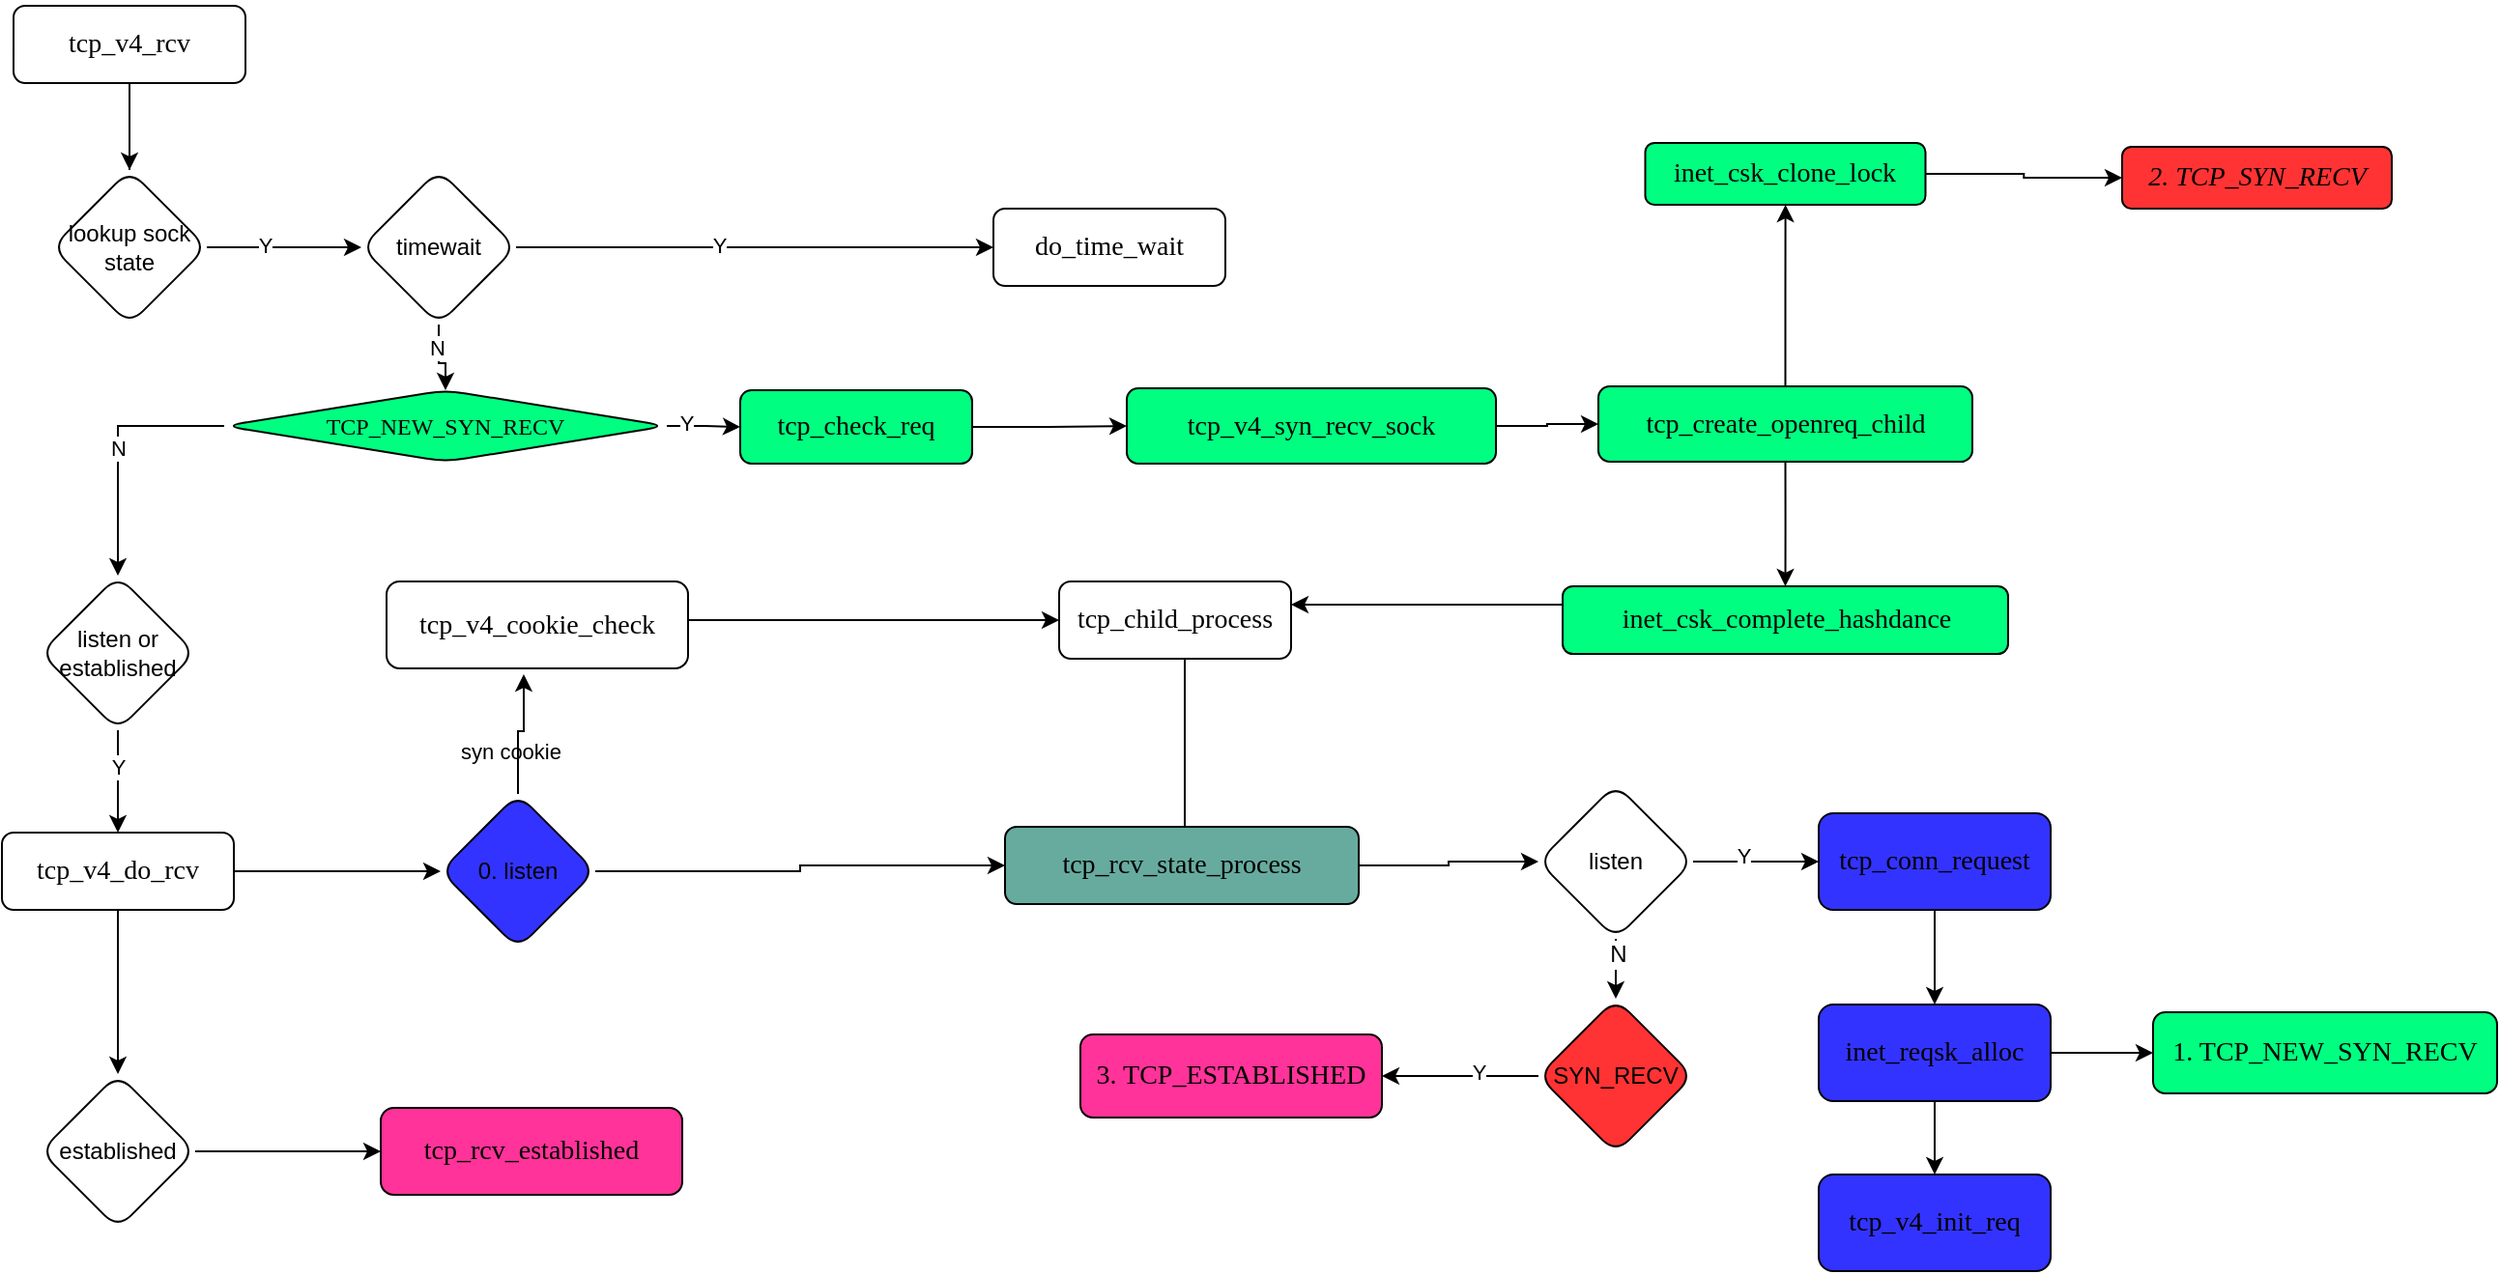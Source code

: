 <mxfile version="15.9.6" type="github">
  <diagram id="C5RBs43oDa-KdzZeNtuy" name="Page-1">
    <mxGraphModel dx="1391" dy="657" grid="0" gridSize="10" guides="1" tooltips="1" connect="1" arrows="1" fold="1" page="0" pageScale="1" pageWidth="827" pageHeight="1169" background="#FFFFFF" math="0" shadow="0">
      <root>
        <mxCell id="WIyWlLk6GJQsqaUBKTNV-0" />
        <mxCell id="WIyWlLk6GJQsqaUBKTNV-1" parent="WIyWlLk6GJQsqaUBKTNV-0" />
        <mxCell id="5ZYStBsxPsz1scZc6Z6h-1" value="" style="edgeStyle=orthogonalEdgeStyle;rounded=0;orthogonalLoop=1;jettySize=auto;html=1;entryX=0.5;entryY=0;entryDx=0;entryDy=0;fontColor=#000000;labelBackgroundColor=none;startArrow=none;exitX=0;exitY=0.5;exitDx=0;exitDy=0;" edge="1" parent="WIyWlLk6GJQsqaUBKTNV-1" source="5ZYStBsxPsz1scZc6Z6h-9" target="5ZYStBsxPsz1scZc6Z6h-14">
          <mxGeometry relative="1" as="geometry">
            <mxPoint x="247" y="258" as="sourcePoint" />
            <mxPoint x="220" y="300" as="targetPoint" />
          </mxGeometry>
        </mxCell>
        <mxCell id="5ZYStBsxPsz1scZc6Z6h-73" value="N" style="edgeLabel;html=1;align=center;verticalAlign=middle;resizable=0;points=[];fontColor=#000000;" vertex="1" connectable="0" parent="5ZYStBsxPsz1scZc6Z6h-1">
          <mxGeometry y="-1" relative="1" as="geometry">
            <mxPoint x="1" as="offset" />
          </mxGeometry>
        </mxCell>
        <mxCell id="5ZYStBsxPsz1scZc6Z6h-3" value="" style="edgeStyle=orthogonalEdgeStyle;rounded=0;orthogonalLoop=1;jettySize=auto;html=1;fontColor=#000000;labelBackgroundColor=none;" edge="1" parent="WIyWlLk6GJQsqaUBKTNV-1" source="WIyWlLk6GJQsqaUBKTNV-3" target="5ZYStBsxPsz1scZc6Z6h-2">
          <mxGeometry relative="1" as="geometry" />
        </mxCell>
        <mxCell id="WIyWlLk6GJQsqaUBKTNV-3" value="&lt;pre style=&quot;font-family: &amp;quot;jetbrains mono&amp;quot;; font-size: 10.5pt;&quot;&gt;&lt;span style=&quot;&quot;&gt;tcp_v4_rcv&lt;/span&gt;&lt;/pre&gt;" style="rounded=1;whiteSpace=wrap;html=1;fontSize=12;glass=0;strokeWidth=1;shadow=0;fontColor=#000000;labelBackgroundColor=none;" parent="WIyWlLk6GJQsqaUBKTNV-1" vertex="1">
          <mxGeometry x="160" y="80" width="120" height="40" as="geometry" />
        </mxCell>
        <mxCell id="5ZYStBsxPsz1scZc6Z6h-5" value="" style="edgeStyle=orthogonalEdgeStyle;rounded=0;orthogonalLoop=1;jettySize=auto;html=1;exitX=1;exitY=0.5;exitDx=0;exitDy=0;fontColor=#000000;labelBackgroundColor=none;" edge="1" parent="WIyWlLk6GJQsqaUBKTNV-1" source="5ZYStBsxPsz1scZc6Z6h-7" target="5ZYStBsxPsz1scZc6Z6h-4">
          <mxGeometry relative="1" as="geometry" />
        </mxCell>
        <mxCell id="5ZYStBsxPsz1scZc6Z6h-53" value="Y" style="edgeLabel;html=1;align=center;verticalAlign=middle;resizable=0;points=[];fontColor=#000000;" vertex="1" connectable="0" parent="5ZYStBsxPsz1scZc6Z6h-5">
          <mxGeometry x="-0.15" y="1" relative="1" as="geometry">
            <mxPoint as="offset" />
          </mxGeometry>
        </mxCell>
        <mxCell id="5ZYStBsxPsz1scZc6Z6h-8" value="" style="edgeStyle=orthogonalEdgeStyle;rounded=0;orthogonalLoop=1;jettySize=auto;html=1;fontColor=#000000;labelBackgroundColor=none;" edge="1" parent="WIyWlLk6GJQsqaUBKTNV-1" source="5ZYStBsxPsz1scZc6Z6h-2" target="5ZYStBsxPsz1scZc6Z6h-7">
          <mxGeometry relative="1" as="geometry" />
        </mxCell>
        <mxCell id="5ZYStBsxPsz1scZc6Z6h-55" value="Y" style="edgeLabel;html=1;align=center;verticalAlign=middle;resizable=0;points=[];fontColor=#000000;" vertex="1" connectable="0" parent="5ZYStBsxPsz1scZc6Z6h-8">
          <mxGeometry x="-0.25" y="1" relative="1" as="geometry">
            <mxPoint as="offset" />
          </mxGeometry>
        </mxCell>
        <mxCell id="5ZYStBsxPsz1scZc6Z6h-4" value="&lt;pre style=&quot;font-family: &amp;quot;jetbrains mono&amp;quot;; font-size: 10.5pt;&quot;&gt;do_time_wait&lt;/pre&gt;" style="whiteSpace=wrap;html=1;rounded=1;glass=0;strokeWidth=1;shadow=0;fontColor=#000000;labelBackgroundColor=none;fillColor=#FFFFFF;" vertex="1" parent="WIyWlLk6GJQsqaUBKTNV-1">
          <mxGeometry x="667" y="185" width="120" height="40" as="geometry" />
        </mxCell>
        <mxCell id="5ZYStBsxPsz1scZc6Z6h-10" value="" style="edgeStyle=orthogonalEdgeStyle;rounded=0;orthogonalLoop=1;jettySize=auto;html=1;fontColor=#000000;labelBackgroundColor=none;" edge="1" parent="WIyWlLk6GJQsqaUBKTNV-1" source="5ZYStBsxPsz1scZc6Z6h-7" target="5ZYStBsxPsz1scZc6Z6h-9">
          <mxGeometry relative="1" as="geometry" />
        </mxCell>
        <mxCell id="5ZYStBsxPsz1scZc6Z6h-54" value="N" style="edgeLabel;html=1;align=center;verticalAlign=middle;resizable=0;points=[];fontColor=#000000;" vertex="1" connectable="0" parent="5ZYStBsxPsz1scZc6Z6h-10">
          <mxGeometry x="-0.373" y="-1" relative="1" as="geometry">
            <mxPoint as="offset" />
          </mxGeometry>
        </mxCell>
        <mxCell id="5ZYStBsxPsz1scZc6Z6h-7" value="timewait" style="rhombus;whiteSpace=wrap;html=1;rounded=1;glass=0;strokeWidth=1;shadow=0;fontColor=#000000;labelBackgroundColor=none;" vertex="1" parent="WIyWlLk6GJQsqaUBKTNV-1">
          <mxGeometry x="340" y="165" width="80" height="80" as="geometry" />
        </mxCell>
        <mxCell id="5ZYStBsxPsz1scZc6Z6h-12" value="" style="edgeStyle=orthogonalEdgeStyle;rounded=0;orthogonalLoop=1;jettySize=auto;html=1;fontColor=#000000;labelBackgroundColor=none;" edge="1" parent="WIyWlLk6GJQsqaUBKTNV-1" target="5ZYStBsxPsz1scZc6Z6h-11">
          <mxGeometry relative="1" as="geometry">
            <mxPoint x="1157" y="390" as="sourcePoint" />
            <Array as="points">
              <mxPoint x="1105" y="390" />
              <mxPoint x="1105" y="390" />
            </Array>
          </mxGeometry>
        </mxCell>
        <mxCell id="5ZYStBsxPsz1scZc6Z6h-57" value="" style="edgeStyle=orthogonalEdgeStyle;rounded=0;orthogonalLoop=1;jettySize=auto;html=1;labelBackgroundColor=none;fontColor=#000000;" edge="1" parent="WIyWlLk6GJQsqaUBKTNV-1" source="5ZYStBsxPsz1scZc6Z6h-9" target="5ZYStBsxPsz1scZc6Z6h-56">
          <mxGeometry relative="1" as="geometry" />
        </mxCell>
        <mxCell id="5ZYStBsxPsz1scZc6Z6h-69" value="Y" style="edgeLabel;html=1;align=center;verticalAlign=middle;resizable=0;points=[];fontColor=#000000;" vertex="1" connectable="0" parent="5ZYStBsxPsz1scZc6Z6h-57">
          <mxGeometry x="-0.518" y="3" relative="1" as="geometry">
            <mxPoint y="1" as="offset" />
          </mxGeometry>
        </mxCell>
        <mxCell id="5ZYStBsxPsz1scZc6Z6h-9" value="&lt;pre style=&quot;font-family: &amp;#34;jetbrains mono&amp;#34;&quot;&gt;&lt;font style=&quot;font-size: 12px&quot;&gt;TCP_NEW_SYN_RECV&lt;/font&gt;&lt;/pre&gt;" style="rhombus;whiteSpace=wrap;html=1;rounded=1;glass=0;strokeWidth=1;shadow=0;fontColor=#000000;labelBackgroundColor=none;fillColor=#00FF80;" vertex="1" parent="WIyWlLk6GJQsqaUBKTNV-1">
          <mxGeometry x="269" y="279" width="229" height="37" as="geometry" />
        </mxCell>
        <mxCell id="5ZYStBsxPsz1scZc6Z6h-71" value="" style="edgeStyle=orthogonalEdgeStyle;rounded=0;orthogonalLoop=1;jettySize=auto;html=1;labelBackgroundColor=none;fontColor=#000000;entryX=0.552;entryY=0.025;entryDx=0;entryDy=0;entryPerimeter=0;" edge="1" parent="WIyWlLk6GJQsqaUBKTNV-1" source="5ZYStBsxPsz1scZc6Z6h-11" target="5ZYStBsxPsz1scZc6Z6h-37">
          <mxGeometry relative="1" as="geometry">
            <mxPoint x="788" y="605" as="targetPoint" />
            <Array as="points">
              <mxPoint x="766" y="541" />
            </Array>
          </mxGeometry>
        </mxCell>
        <mxCell id="5ZYStBsxPsz1scZc6Z6h-11" value="&lt;pre style=&quot;font-family: &amp;quot;jetbrains mono&amp;quot;; font-size: 10.5pt;&quot;&gt;tcp_child_process&lt;/pre&gt;" style="whiteSpace=wrap;html=1;rounded=1;glass=0;strokeWidth=1;shadow=0;fontColor=#000000;labelBackgroundColor=none;fillColor=#FFFFFF;" vertex="1" parent="WIyWlLk6GJQsqaUBKTNV-1">
          <mxGeometry x="701" y="378" width="120" height="40" as="geometry" />
        </mxCell>
        <mxCell id="5ZYStBsxPsz1scZc6Z6h-17" value="" style="edgeStyle=orthogonalEdgeStyle;rounded=0;orthogonalLoop=1;jettySize=auto;html=1;fontColor=#000000;labelBackgroundColor=none;" edge="1" parent="WIyWlLk6GJQsqaUBKTNV-1" source="5ZYStBsxPsz1scZc6Z6h-14" target="5ZYStBsxPsz1scZc6Z6h-16">
          <mxGeometry relative="1" as="geometry" />
        </mxCell>
        <mxCell id="5ZYStBsxPsz1scZc6Z6h-74" value="Y" style="edgeLabel;html=1;align=center;verticalAlign=middle;resizable=0;points=[];fontColor=#000000;" vertex="1" connectable="0" parent="5ZYStBsxPsz1scZc6Z6h-17">
          <mxGeometry x="-0.283" relative="1" as="geometry">
            <mxPoint as="offset" />
          </mxGeometry>
        </mxCell>
        <mxCell id="5ZYStBsxPsz1scZc6Z6h-14" value="listen or established" style="rhombus;whiteSpace=wrap;html=1;rounded=1;glass=0;strokeWidth=1;shadow=0;fontColor=#000000;labelBackgroundColor=none;" vertex="1" parent="WIyWlLk6GJQsqaUBKTNV-1">
          <mxGeometry x="174" y="375" width="80" height="80" as="geometry" />
        </mxCell>
        <mxCell id="5ZYStBsxPsz1scZc6Z6h-21" value="" style="edgeStyle=orthogonalEdgeStyle;rounded=0;orthogonalLoop=1;jettySize=auto;html=1;labelBackgroundColor=none;fontColor=#000000;" edge="1" parent="WIyWlLk6GJQsqaUBKTNV-1" source="5ZYStBsxPsz1scZc6Z6h-16" target="5ZYStBsxPsz1scZc6Z6h-20">
          <mxGeometry relative="1" as="geometry" />
        </mxCell>
        <mxCell id="5ZYStBsxPsz1scZc6Z6h-16" value="&lt;pre style=&quot;font-family: &amp;quot;jetbrains mono&amp;quot;; font-size: 10.5pt;&quot;&gt;tcp_v4_do_rcv&lt;/pre&gt;" style="whiteSpace=wrap;html=1;rounded=1;glass=0;strokeWidth=1;shadow=0;fontColor=#000000;labelBackgroundColor=none;" vertex="1" parent="WIyWlLk6GJQsqaUBKTNV-1">
          <mxGeometry x="154" y="508" width="120" height="40" as="geometry" />
        </mxCell>
        <mxCell id="5ZYStBsxPsz1scZc6Z6h-33" value="" style="edgeStyle=orthogonalEdgeStyle;rounded=0;orthogonalLoop=1;jettySize=auto;html=1;labelBackgroundColor=none;fontColor=#000000;exitX=1;exitY=0.5;exitDx=0;exitDy=0;entryX=0;entryY=0.5;entryDx=0;entryDy=0;" edge="1" parent="WIyWlLk6GJQsqaUBKTNV-1" source="5ZYStBsxPsz1scZc6Z6h-18" target="5ZYStBsxPsz1scZc6Z6h-11">
          <mxGeometry relative="1" as="geometry">
            <mxPoint x="502.96" y="723.01" as="sourcePoint" />
            <mxPoint x="806" y="306" as="targetPoint" />
            <Array as="points">
              <mxPoint x="509" y="398" />
            </Array>
          </mxGeometry>
        </mxCell>
        <mxCell id="5ZYStBsxPsz1scZc6Z6h-18" value="&lt;pre style=&quot;font-family: &amp;quot;jetbrains mono&amp;quot; ; font-size: 10.5pt&quot;&gt;&lt;pre style=&quot;font-family: &amp;quot;jetbrains mono&amp;quot;; font-size: 10.5pt;&quot;&gt;tcp_v4_cookie_check&lt;/pre&gt;&lt;/pre&gt;" style="whiteSpace=wrap;html=1;rounded=1;glass=0;strokeWidth=1;shadow=0;fontColor=#000000;labelBackgroundColor=none;" vertex="1" parent="WIyWlLk6GJQsqaUBKTNV-1">
          <mxGeometry x="353" y="378" width="156" height="45" as="geometry" />
        </mxCell>
        <mxCell id="5ZYStBsxPsz1scZc6Z6h-23" value="" style="edgeStyle=orthogonalEdgeStyle;rounded=0;orthogonalLoop=1;jettySize=auto;html=1;labelBackgroundColor=none;fontColor=#000000;" edge="1" parent="WIyWlLk6GJQsqaUBKTNV-1" source="5ZYStBsxPsz1scZc6Z6h-20" target="5ZYStBsxPsz1scZc6Z6h-22">
          <mxGeometry relative="1" as="geometry" />
        </mxCell>
        <mxCell id="5ZYStBsxPsz1scZc6Z6h-27" value="" style="edgeStyle=orthogonalEdgeStyle;rounded=0;orthogonalLoop=1;jettySize=auto;html=1;labelBackgroundColor=none;fontColor=#000000;exitX=1;exitY=0.5;exitDx=0;exitDy=0;" edge="1" parent="WIyWlLk6GJQsqaUBKTNV-1" source="5ZYStBsxPsz1scZc6Z6h-16" target="5ZYStBsxPsz1scZc6Z6h-26">
          <mxGeometry relative="1" as="geometry" />
        </mxCell>
        <mxCell id="5ZYStBsxPsz1scZc6Z6h-20" value="established" style="rhombus;whiteSpace=wrap;html=1;fontColor=#000000;rounded=1;glass=0;strokeWidth=1;shadow=0;labelBackgroundColor=none;" vertex="1" parent="WIyWlLk6GJQsqaUBKTNV-1">
          <mxGeometry x="174" y="633" width="80" height="80" as="geometry" />
        </mxCell>
        <mxCell id="5ZYStBsxPsz1scZc6Z6h-22" value="&lt;pre style=&quot;font-family: &amp;quot;jetbrains mono&amp;quot;; font-size: 10.5pt;&quot;&gt;tcp_rcv_established&lt;/pre&gt;" style="whiteSpace=wrap;html=1;fontColor=#000000;rounded=1;glass=0;strokeWidth=1;shadow=0;labelBackgroundColor=none;fillColor=#FF3399;" vertex="1" parent="WIyWlLk6GJQsqaUBKTNV-1">
          <mxGeometry x="350" y="650.5" width="156" height="45" as="geometry" />
        </mxCell>
        <mxCell id="5ZYStBsxPsz1scZc6Z6h-31" value="" style="edgeStyle=orthogonalEdgeStyle;rounded=0;orthogonalLoop=1;jettySize=auto;html=1;entryX=0.455;entryY=1.067;entryDx=0;entryDy=0;labelBackgroundColor=none;fontColor=#000000;exitX=0.5;exitY=0;exitDx=0;exitDy=0;entryPerimeter=0;" edge="1" parent="WIyWlLk6GJQsqaUBKTNV-1" source="5ZYStBsxPsz1scZc6Z6h-26" target="5ZYStBsxPsz1scZc6Z6h-18">
          <mxGeometry relative="1" as="geometry">
            <mxPoint x="475" y="590" as="sourcePoint" />
            <mxPoint x="473.952" y="475.01" as="targetPoint" />
          </mxGeometry>
        </mxCell>
        <mxCell id="5ZYStBsxPsz1scZc6Z6h-34" value="syn cookie" style="edgeLabel;html=1;align=center;verticalAlign=middle;resizable=0;points=[];labelBackgroundColor=none;fontColor=#000000;" vertex="1" connectable="0" parent="5ZYStBsxPsz1scZc6Z6h-31">
          <mxGeometry x="-0.324" y="4" relative="1" as="geometry">
            <mxPoint as="offset" />
          </mxGeometry>
        </mxCell>
        <mxCell id="5ZYStBsxPsz1scZc6Z6h-38" value="" style="edgeStyle=orthogonalEdgeStyle;rounded=0;orthogonalLoop=1;jettySize=auto;html=1;labelBackgroundColor=none;fontColor=#000000;" edge="1" parent="WIyWlLk6GJQsqaUBKTNV-1" source="5ZYStBsxPsz1scZc6Z6h-26" target="5ZYStBsxPsz1scZc6Z6h-37">
          <mxGeometry relative="1" as="geometry" />
        </mxCell>
        <mxCell id="5ZYStBsxPsz1scZc6Z6h-26" value="0. listen" style="rhombus;whiteSpace=wrap;html=1;fontColor=#000000;rounded=1;glass=0;strokeWidth=1;shadow=0;labelBackgroundColor=none;fillColor=#3333FF;" vertex="1" parent="WIyWlLk6GJQsqaUBKTNV-1">
          <mxGeometry x="381" y="488" width="80" height="80" as="geometry" />
        </mxCell>
        <mxCell id="5ZYStBsxPsz1scZc6Z6h-41" value="" style="edgeStyle=orthogonalEdgeStyle;rounded=0;orthogonalLoop=1;jettySize=auto;html=1;labelBackgroundColor=none;fontColor=#000000;entryX=0;entryY=0.5;entryDx=0;entryDy=0;" edge="1" parent="WIyWlLk6GJQsqaUBKTNV-1" source="5ZYStBsxPsz1scZc6Z6h-37" target="5ZYStBsxPsz1scZc6Z6h-42">
          <mxGeometry relative="1" as="geometry">
            <mxPoint x="958" y="595" as="targetPoint" />
          </mxGeometry>
        </mxCell>
        <mxCell id="5ZYStBsxPsz1scZc6Z6h-37" value="&lt;pre style=&quot;font-family: &amp;quot;jetbrains mono&amp;quot;; font-size: 10.5pt;&quot;&gt;tcp_rcv_state_process&lt;/pre&gt;" style="whiteSpace=wrap;html=1;fontColor=#000000;rounded=1;glass=0;strokeWidth=1;shadow=0;labelBackgroundColor=none;fillColor=#67AB9F;" vertex="1" parent="WIyWlLk6GJQsqaUBKTNV-1">
          <mxGeometry x="673" y="505" width="183" height="40" as="geometry" />
        </mxCell>
        <mxCell id="5ZYStBsxPsz1scZc6Z6h-44" value="" style="edgeStyle=orthogonalEdgeStyle;rounded=0;orthogonalLoop=1;jettySize=auto;html=1;labelBackgroundColor=none;fontColor=#000000;" edge="1" parent="WIyWlLk6GJQsqaUBKTNV-1" source="5ZYStBsxPsz1scZc6Z6h-42" target="5ZYStBsxPsz1scZc6Z6h-43">
          <mxGeometry relative="1" as="geometry" />
        </mxCell>
        <mxCell id="5ZYStBsxPsz1scZc6Z6h-72" value="Y" style="edgeLabel;html=1;align=center;verticalAlign=middle;resizable=0;points=[];fontColor=#000000;" vertex="1" connectable="0" parent="5ZYStBsxPsz1scZc6Z6h-44">
          <mxGeometry x="-0.2" y="3" relative="1" as="geometry">
            <mxPoint as="offset" />
          </mxGeometry>
        </mxCell>
        <mxCell id="5ZYStBsxPsz1scZc6Z6h-83" value="" style="edgeStyle=orthogonalEdgeStyle;rounded=0;orthogonalLoop=1;jettySize=auto;html=1;labelBackgroundColor=none;fontColor=#000000;" edge="1" parent="WIyWlLk6GJQsqaUBKTNV-1" source="5ZYStBsxPsz1scZc6Z6h-42" target="5ZYStBsxPsz1scZc6Z6h-82">
          <mxGeometry relative="1" as="geometry" />
        </mxCell>
        <mxCell id="5ZYStBsxPsz1scZc6Z6h-91" value="N" style="edgeLabel;html=1;align=center;verticalAlign=middle;resizable=0;points=[];fontSize=12;fontColor=#000000;" vertex="1" connectable="0" parent="5ZYStBsxPsz1scZc6Z6h-83">
          <mxGeometry x="-0.673" y="1" relative="1" as="geometry">
            <mxPoint as="offset" />
          </mxGeometry>
        </mxCell>
        <mxCell id="5ZYStBsxPsz1scZc6Z6h-42" value="listen" style="rhombus;whiteSpace=wrap;html=1;fontColor=#000000;rounded=1;glass=0;strokeWidth=1;shadow=0;labelBackgroundColor=none;" vertex="1" parent="WIyWlLk6GJQsqaUBKTNV-1">
          <mxGeometry x="949" y="483" width="80" height="80" as="geometry" />
        </mxCell>
        <mxCell id="5ZYStBsxPsz1scZc6Z6h-48" value="" style="edgeStyle=orthogonalEdgeStyle;rounded=0;orthogonalLoop=1;jettySize=auto;html=1;labelBackgroundColor=none;fontColor=#000000;" edge="1" parent="WIyWlLk6GJQsqaUBKTNV-1" source="5ZYStBsxPsz1scZc6Z6h-43" target="5ZYStBsxPsz1scZc6Z6h-47">
          <mxGeometry relative="1" as="geometry" />
        </mxCell>
        <mxCell id="5ZYStBsxPsz1scZc6Z6h-43" value="&lt;pre style=&quot;font-family: &amp;quot;jetbrains mono&amp;quot;; font-size: 10.5pt;&quot;&gt;&lt;pre style=&quot;font-family: &amp;quot;jetbrains mono&amp;quot; ; font-size: 10.5pt&quot;&gt;tcp_conn_request&lt;/pre&gt;&lt;/pre&gt;" style="whiteSpace=wrap;html=1;fontColor=#000000;rounded=1;glass=0;strokeWidth=1;shadow=0;labelBackgroundColor=none;fillColor=#3333FF;" vertex="1" parent="WIyWlLk6GJQsqaUBKTNV-1">
          <mxGeometry x="1094" y="498" width="120" height="50" as="geometry" />
        </mxCell>
        <mxCell id="5ZYStBsxPsz1scZc6Z6h-50" value="" style="edgeStyle=orthogonalEdgeStyle;rounded=0;orthogonalLoop=1;jettySize=auto;html=1;labelBackgroundColor=none;fontColor=#000000;" edge="1" parent="WIyWlLk6GJQsqaUBKTNV-1" source="5ZYStBsxPsz1scZc6Z6h-47" target="5ZYStBsxPsz1scZc6Z6h-49">
          <mxGeometry relative="1" as="geometry" />
        </mxCell>
        <mxCell id="5ZYStBsxPsz1scZc6Z6h-52" value="" style="edgeStyle=orthogonalEdgeStyle;rounded=0;orthogonalLoop=1;jettySize=auto;html=1;labelBackgroundColor=none;fontColor=#000000;" edge="1" parent="WIyWlLk6GJQsqaUBKTNV-1" source="5ZYStBsxPsz1scZc6Z6h-47" target="5ZYStBsxPsz1scZc6Z6h-51">
          <mxGeometry relative="1" as="geometry" />
        </mxCell>
        <mxCell id="5ZYStBsxPsz1scZc6Z6h-47" value="&lt;pre style=&quot;font-family: &amp;quot;jetbrains mono&amp;quot;; font-size: 10.5pt;&quot;&gt;&lt;pre style=&quot;font-family: &amp;quot;jetbrains mono&amp;quot; ; font-size: 10.5pt&quot;&gt;&lt;pre style=&quot;font-family: &amp;quot;jetbrains mono&amp;quot; ; font-size: 10.5pt&quot;&gt;inet_reqsk_alloc&lt;/pre&gt;&lt;/pre&gt;&lt;/pre&gt;" style="whiteSpace=wrap;html=1;fontColor=#000000;rounded=1;glass=0;strokeWidth=1;shadow=0;labelBackgroundColor=none;fillColor=#3333FF;" vertex="1" parent="WIyWlLk6GJQsqaUBKTNV-1">
          <mxGeometry x="1094" y="597" width="120" height="50" as="geometry" />
        </mxCell>
        <mxCell id="5ZYStBsxPsz1scZc6Z6h-49" value="&lt;pre style=&quot;font-family: &amp;quot;jetbrains mono&amp;quot;; font-size: 10.5pt;&quot;&gt;&lt;pre style=&quot;font-family: &amp;quot;jetbrains mono&amp;quot; ; font-size: 10.5pt&quot;&gt;&lt;pre style=&quot;font-family: &amp;quot;jetbrains mono&amp;quot; ; font-size: 10.5pt&quot;&gt;&lt;pre style=&quot;font-size: 10.5pt ; font-family: &amp;quot;jetbrains mono&amp;quot;&quot;&gt;&lt;span style=&quot;&quot;&gt;tcp_v4_init_req&lt;/span&gt;&lt;/pre&gt;&lt;/pre&gt;&lt;/pre&gt;&lt;/pre&gt;" style="whiteSpace=wrap;html=1;fontColor=#000000;rounded=1;glass=0;strokeWidth=1;shadow=0;labelBackgroundColor=none;fillColor=#3333FF;" vertex="1" parent="WIyWlLk6GJQsqaUBKTNV-1">
          <mxGeometry x="1094" y="685" width="120" height="50" as="geometry" />
        </mxCell>
        <mxCell id="5ZYStBsxPsz1scZc6Z6h-51" value="&lt;pre style=&quot;font-family: &amp;#34;jetbrains mono&amp;#34; ; font-size: 10.5pt&quot;&gt;&lt;pre style=&quot;font-family: &amp;#34;jetbrains mono&amp;#34; ; font-size: 10.5pt&quot;&gt;&lt;pre style=&quot;font-family: &amp;#34;jetbrains mono&amp;#34; ; font-size: 10.5pt&quot;&gt;&lt;pre style=&quot;font-family: &amp;#34;jetbrains mono&amp;#34; ; font-size: 10.5pt&quot;&gt;&lt;span style=&quot;background-color: rgb(0 , 255 , 128)&quot;&gt;1. TCP_NEW_SYN_RECV&lt;/span&gt;&lt;/pre&gt;&lt;/pre&gt;&lt;/pre&gt;&lt;/pre&gt;" style="whiteSpace=wrap;html=1;fontColor=#000000;rounded=1;glass=0;strokeWidth=1;shadow=0;labelBackgroundColor=none;fillColor=#00FF80;" vertex="1" parent="WIyWlLk6GJQsqaUBKTNV-1">
          <mxGeometry x="1267" y="601" width="178" height="42" as="geometry" />
        </mxCell>
        <mxCell id="5ZYStBsxPsz1scZc6Z6h-59" value="" style="edgeStyle=orthogonalEdgeStyle;rounded=0;orthogonalLoop=1;jettySize=auto;html=1;labelBackgroundColor=none;fontColor=#000000;" edge="1" parent="WIyWlLk6GJQsqaUBKTNV-1" source="5ZYStBsxPsz1scZc6Z6h-56" target="5ZYStBsxPsz1scZc6Z6h-58">
          <mxGeometry relative="1" as="geometry" />
        </mxCell>
        <mxCell id="5ZYStBsxPsz1scZc6Z6h-56" value="&lt;pre style=&quot;font-family: &amp;quot;jetbrains mono&amp;quot;; font-size: 10.5pt;&quot;&gt;&lt;span style=&quot;&quot;&gt;tcp_check_req&lt;/span&gt;&lt;/pre&gt;" style="whiteSpace=wrap;html=1;fillColor=#00FF80;fontColor=#000000;rounded=1;glass=0;strokeWidth=1;shadow=0;labelBackgroundColor=none;" vertex="1" parent="WIyWlLk6GJQsqaUBKTNV-1">
          <mxGeometry x="536" y="279" width="120" height="38" as="geometry" />
        </mxCell>
        <mxCell id="5ZYStBsxPsz1scZc6Z6h-61" value="" style="edgeStyle=orthogonalEdgeStyle;rounded=0;orthogonalLoop=1;jettySize=auto;html=1;labelBackgroundColor=none;fontColor=#000000;exitX=0.5;exitY=1;exitDx=0;exitDy=0;" edge="1" parent="WIyWlLk6GJQsqaUBKTNV-1" source="5ZYStBsxPsz1scZc6Z6h-62" target="5ZYStBsxPsz1scZc6Z6h-60">
          <mxGeometry relative="1" as="geometry" />
        </mxCell>
        <mxCell id="5ZYStBsxPsz1scZc6Z6h-63" value="" style="edgeStyle=orthogonalEdgeStyle;rounded=0;orthogonalLoop=1;jettySize=auto;html=1;labelBackgroundColor=none;fontColor=#000000;" edge="1" parent="WIyWlLk6GJQsqaUBKTNV-1" source="5ZYStBsxPsz1scZc6Z6h-58" target="5ZYStBsxPsz1scZc6Z6h-62">
          <mxGeometry relative="1" as="geometry" />
        </mxCell>
        <mxCell id="5ZYStBsxPsz1scZc6Z6h-58" value="&lt;pre style=&quot;font-family: &amp;quot;jetbrains mono&amp;quot;; font-size: 10.5pt;&quot;&gt;&lt;pre style=&quot;font-family: &amp;quot;jetbrains mono&amp;quot; ; font-size: 10.5pt&quot;&gt;&lt;span style=&quot;&quot;&gt;tcp_v4_syn_recv_sock&lt;/span&gt;&lt;/pre&gt;&lt;/pre&gt;" style="whiteSpace=wrap;html=1;fillColor=#00FF80;fontColor=#000000;rounded=1;glass=0;strokeWidth=1;shadow=0;labelBackgroundColor=none;" vertex="1" parent="WIyWlLk6GJQsqaUBKTNV-1">
          <mxGeometry x="736" y="278" width="191" height="39" as="geometry" />
        </mxCell>
        <mxCell id="5ZYStBsxPsz1scZc6Z6h-60" value="&lt;pre style=&quot;font-family: &amp;quot;jetbrains mono&amp;quot;; font-size: 10.5pt;&quot;&gt;inet_csk_complete_hashdance&lt;/pre&gt;" style="whiteSpace=wrap;html=1;fillColor=#00FF80;fontColor=#000000;rounded=1;glass=0;strokeWidth=1;shadow=0;labelBackgroundColor=none;" vertex="1" parent="WIyWlLk6GJQsqaUBKTNV-1">
          <mxGeometry x="961.5" y="380.5" width="230.5" height="35" as="geometry" />
        </mxCell>
        <mxCell id="5ZYStBsxPsz1scZc6Z6h-65" value="" style="edgeStyle=orthogonalEdgeStyle;rounded=0;orthogonalLoop=1;jettySize=auto;html=1;labelBackgroundColor=none;fontColor=#000000;" edge="1" parent="WIyWlLk6GJQsqaUBKTNV-1" source="5ZYStBsxPsz1scZc6Z6h-62" target="5ZYStBsxPsz1scZc6Z6h-64">
          <mxGeometry relative="1" as="geometry" />
        </mxCell>
        <mxCell id="5ZYStBsxPsz1scZc6Z6h-62" value="&lt;pre style=&quot;font-family: &amp;quot;jetbrains mono&amp;quot;; font-size: 10.5pt;&quot;&gt;tcp_create_openreq_child&lt;/pre&gt;" style="whiteSpace=wrap;html=1;fillColor=#00FF80;fontColor=#000000;rounded=1;glass=0;strokeWidth=1;shadow=0;labelBackgroundColor=none;" vertex="1" parent="WIyWlLk6GJQsqaUBKTNV-1">
          <mxGeometry x="980" y="277" width="193.5" height="39" as="geometry" />
        </mxCell>
        <mxCell id="5ZYStBsxPsz1scZc6Z6h-67" value="" style="edgeStyle=orthogonalEdgeStyle;rounded=0;orthogonalLoop=1;jettySize=auto;html=1;labelBackgroundColor=none;fontColor=#000000;" edge="1" parent="WIyWlLk6GJQsqaUBKTNV-1" source="5ZYStBsxPsz1scZc6Z6h-64" target="5ZYStBsxPsz1scZc6Z6h-66">
          <mxGeometry relative="1" as="geometry" />
        </mxCell>
        <mxCell id="5ZYStBsxPsz1scZc6Z6h-64" value="&lt;pre style=&quot;font-family: &amp;quot;jetbrains mono&amp;quot;; font-size: 10.5pt;&quot;&gt;&lt;span style=&quot;&quot;&gt;inet_csk_clone_lock&lt;/span&gt;&lt;/pre&gt;" style="whiteSpace=wrap;html=1;fillColor=#00FF80;fontColor=#000000;rounded=1;glass=0;strokeWidth=1;shadow=0;labelBackgroundColor=none;" vertex="1" parent="WIyWlLk6GJQsqaUBKTNV-1">
          <mxGeometry x="1004.25" y="151" width="145" height="32" as="geometry" />
        </mxCell>
        <mxCell id="5ZYStBsxPsz1scZc6Z6h-66" value="&lt;pre style=&quot;font-family: &amp;#34;jetbrains mono&amp;#34; ; font-size: 10.5pt&quot;&gt;&lt;span style=&quot;font-style: italic&quot;&gt;2. TCP_SYN_RECV&lt;/span&gt;&lt;/pre&gt;" style="whiteSpace=wrap;html=1;fillColor=#FF3333;fontColor=#000000;rounded=1;glass=0;strokeWidth=1;shadow=0;labelBackgroundColor=none;" vertex="1" parent="WIyWlLk6GJQsqaUBKTNV-1">
          <mxGeometry x="1251" y="153" width="139.5" height="32" as="geometry" />
        </mxCell>
        <mxCell id="5ZYStBsxPsz1scZc6Z6h-2" value="lookup sock state" style="rhombus;whiteSpace=wrap;html=1;rounded=1;glass=0;strokeWidth=1;shadow=0;fontColor=#000000;labelBackgroundColor=none;" vertex="1" parent="WIyWlLk6GJQsqaUBKTNV-1">
          <mxGeometry x="180" y="165" width="80" height="80" as="geometry" />
        </mxCell>
        <mxCell id="5ZYStBsxPsz1scZc6Z6h-68" value="" style="edgeStyle=orthogonalEdgeStyle;rounded=0;orthogonalLoop=1;jettySize=auto;html=1;entryX=0.5;entryY=0;entryDx=0;entryDy=0;fontColor=#000000;labelBackgroundColor=none;endArrow=none;" edge="1" parent="WIyWlLk6GJQsqaUBKTNV-1" source="WIyWlLk6GJQsqaUBKTNV-3" target="5ZYStBsxPsz1scZc6Z6h-2">
          <mxGeometry relative="1" as="geometry">
            <mxPoint x="220" y="120" as="sourcePoint" />
            <mxPoint x="220" y="310" as="targetPoint" />
          </mxGeometry>
        </mxCell>
        <mxCell id="5ZYStBsxPsz1scZc6Z6h-85" value="" style="edgeStyle=orthogonalEdgeStyle;rounded=0;orthogonalLoop=1;jettySize=auto;html=1;labelBackgroundColor=none;fontColor=#000000;" edge="1" parent="WIyWlLk6GJQsqaUBKTNV-1" source="5ZYStBsxPsz1scZc6Z6h-82" target="5ZYStBsxPsz1scZc6Z6h-84">
          <mxGeometry relative="1" as="geometry" />
        </mxCell>
        <mxCell id="5ZYStBsxPsz1scZc6Z6h-88" value="Y" style="edgeLabel;html=1;align=center;verticalAlign=middle;resizable=0;points=[];fontColor=#000000;" vertex="1" connectable="0" parent="5ZYStBsxPsz1scZc6Z6h-85">
          <mxGeometry x="-0.233" y="-2" relative="1" as="geometry">
            <mxPoint as="offset" />
          </mxGeometry>
        </mxCell>
        <mxCell id="5ZYStBsxPsz1scZc6Z6h-82" value="SYN_RECV" style="rhombus;whiteSpace=wrap;html=1;fontColor=#000000;rounded=1;glass=0;strokeWidth=1;shadow=0;labelBackgroundColor=none;fillColor=#FF3333;" vertex="1" parent="WIyWlLk6GJQsqaUBKTNV-1">
          <mxGeometry x="949" y="594" width="80" height="80" as="geometry" />
        </mxCell>
        <mxCell id="5ZYStBsxPsz1scZc6Z6h-84" value="&lt;pre style=&quot;font-family: &amp;#34;jetbrains mono&amp;#34; ; font-size: 10.5pt&quot;&gt;&lt;span&gt;3. TCP_ESTABLISHED&lt;/span&gt;&lt;/pre&gt;" style="whiteSpace=wrap;html=1;fillColor=#FF3399;fontColor=#000000;rounded=1;glass=0;strokeWidth=1;shadow=0;labelBackgroundColor=none;" vertex="1" parent="WIyWlLk6GJQsqaUBKTNV-1">
          <mxGeometry x="712" y="612.5" width="156" height="43" as="geometry" />
        </mxCell>
      </root>
    </mxGraphModel>
  </diagram>
</mxfile>
